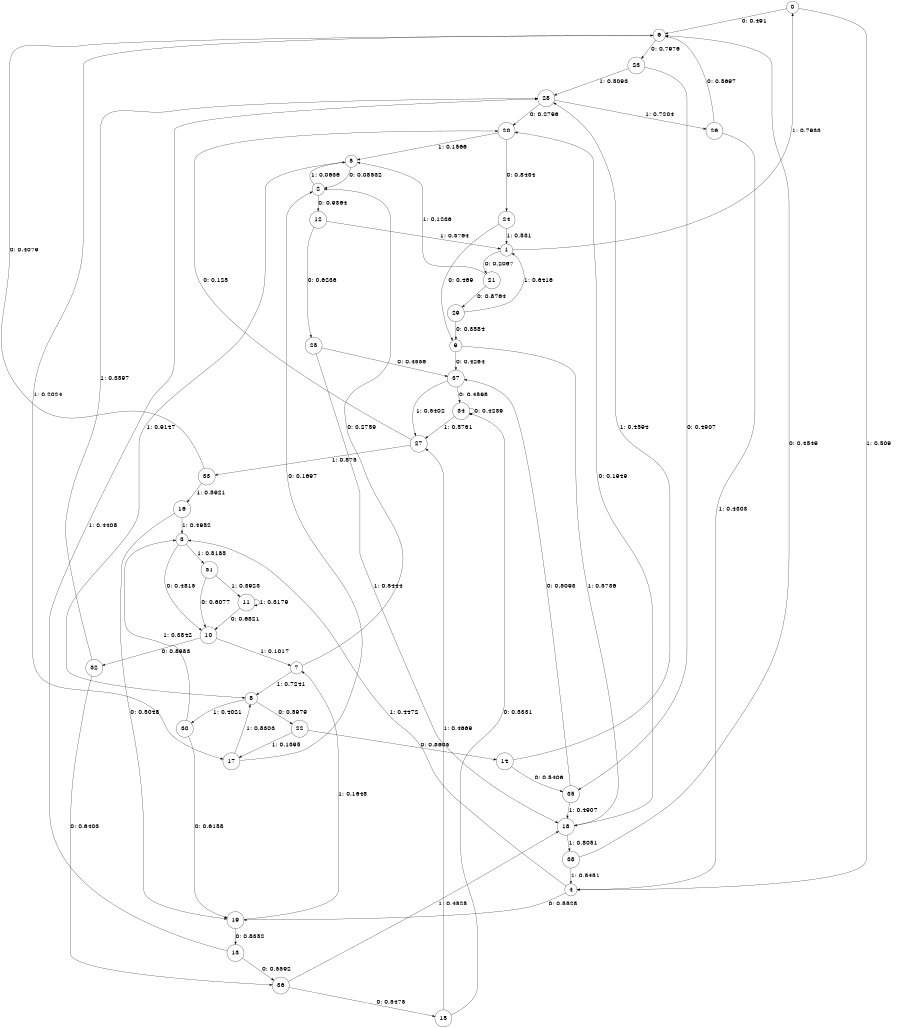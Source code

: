 digraph "ch5faceL7" {
size = "6,8.5";
ratio = "fill";
node [shape = circle];
node [fontsize = 24];
edge [fontsize = 24];
0 -> 6 [label = "0: 0.491    "];
0 -> 4 [label = "1: 0.509    "];
1 -> 21 [label = "0: 0.2067   "];
1 -> 0 [label = "1: 0.7933   "];
2 -> 12 [label = "0: 0.9364   "];
2 -> 5 [label = "1: 0.0636   "];
3 -> 10 [label = "0: 0.4815   "];
3 -> 31 [label = "1: 0.5185   "];
4 -> 19 [label = "0: 0.5528   "];
4 -> 3 [label = "1: 0.4472   "];
5 -> 2 [label = "0: 0.08532  "];
5 -> 8 [label = "1: 0.9147   "];
6 -> 23 [label = "0: 0.7976   "];
6 -> 17 [label = "1: 0.2024   "];
7 -> 2 [label = "0: 0.2759   "];
7 -> 8 [label = "1: 0.7241   "];
8 -> 22 [label = "0: 0.5979   "];
8 -> 30 [label = "1: 0.4021   "];
9 -> 37 [label = "0: 0.4264   "];
9 -> 18 [label = "1: 0.5736   "];
10 -> 32 [label = "0: 0.8983   "];
10 -> 7 [label = "1: 0.1017   "];
11 -> 10 [label = "0: 0.6821   "];
11 -> 11 [label = "1: 0.3179   "];
12 -> 25 [label = "0: 0.6236   "];
12 -> 1 [label = "1: 0.3764   "];
13 -> 36 [label = "0: 0.5592   "];
13 -> 28 [label = "1: 0.4408   "];
14 -> 35 [label = "0: 0.5406   "];
14 -> 28 [label = "1: 0.4594   "];
15 -> 34 [label = "0: 0.5331   "];
15 -> 27 [label = "1: 0.4669   "];
16 -> 19 [label = "0: 0.5048   "];
16 -> 3 [label = "1: 0.4952   "];
17 -> 2 [label = "0: 0.1697   "];
17 -> 8 [label = "1: 0.8303   "];
18 -> 20 [label = "0: 0.1949   "];
18 -> 38 [label = "1: 0.8051   "];
19 -> 13 [label = "0: 0.8352   "];
19 -> 7 [label = "1: 0.1648   "];
20 -> 24 [label = "0: 0.8434   "];
20 -> 5 [label = "1: 0.1566   "];
21 -> 29 [label = "0: 0.8764   "];
21 -> 5 [label = "1: 0.1236   "];
22 -> 14 [label = "0: 0.8605   "];
22 -> 17 [label = "1: 0.1395   "];
23 -> 35 [label = "0: 0.4907   "];
23 -> 28 [label = "1: 0.5093   "];
24 -> 9 [label = "0: 0.469    "];
24 -> 1 [label = "1: 0.531    "];
25 -> 37 [label = "0: 0.4556   "];
25 -> 18 [label = "1: 0.5444   "];
26 -> 6 [label = "0: 0.5697   "];
26 -> 4 [label = "1: 0.4303   "];
27 -> 20 [label = "0: 0.125    "];
27 -> 33 [label = "1: 0.875    "];
28 -> 20 [label = "0: 0.2796   "];
28 -> 26 [label = "1: 0.7204   "];
29 -> 9 [label = "0: 0.3584   "];
29 -> 1 [label = "1: 0.6416   "];
30 -> 19 [label = "0: 0.6158   "];
30 -> 3 [label = "1: 0.3842   "];
31 -> 10 [label = "0: 0.6077   "];
31 -> 11 [label = "1: 0.3923   "];
32 -> 36 [label = "0: 0.6403   "];
32 -> 28 [label = "1: 0.3597   "];
33 -> 6 [label = "0: 0.4079   "];
33 -> 16 [label = "1: 0.5921   "];
34 -> 34 [label = "0: 0.4239   "];
34 -> 27 [label = "1: 0.5761   "];
35 -> 37 [label = "0: 0.5093   "];
35 -> 18 [label = "1: 0.4907   "];
36 -> 15 [label = "0: 0.5475   "];
36 -> 18 [label = "1: 0.4525   "];
37 -> 34 [label = "0: 0.4598   "];
37 -> 27 [label = "1: 0.5402   "];
38 -> 6 [label = "0: 0.4549   "];
38 -> 4 [label = "1: 0.5451   "];
}